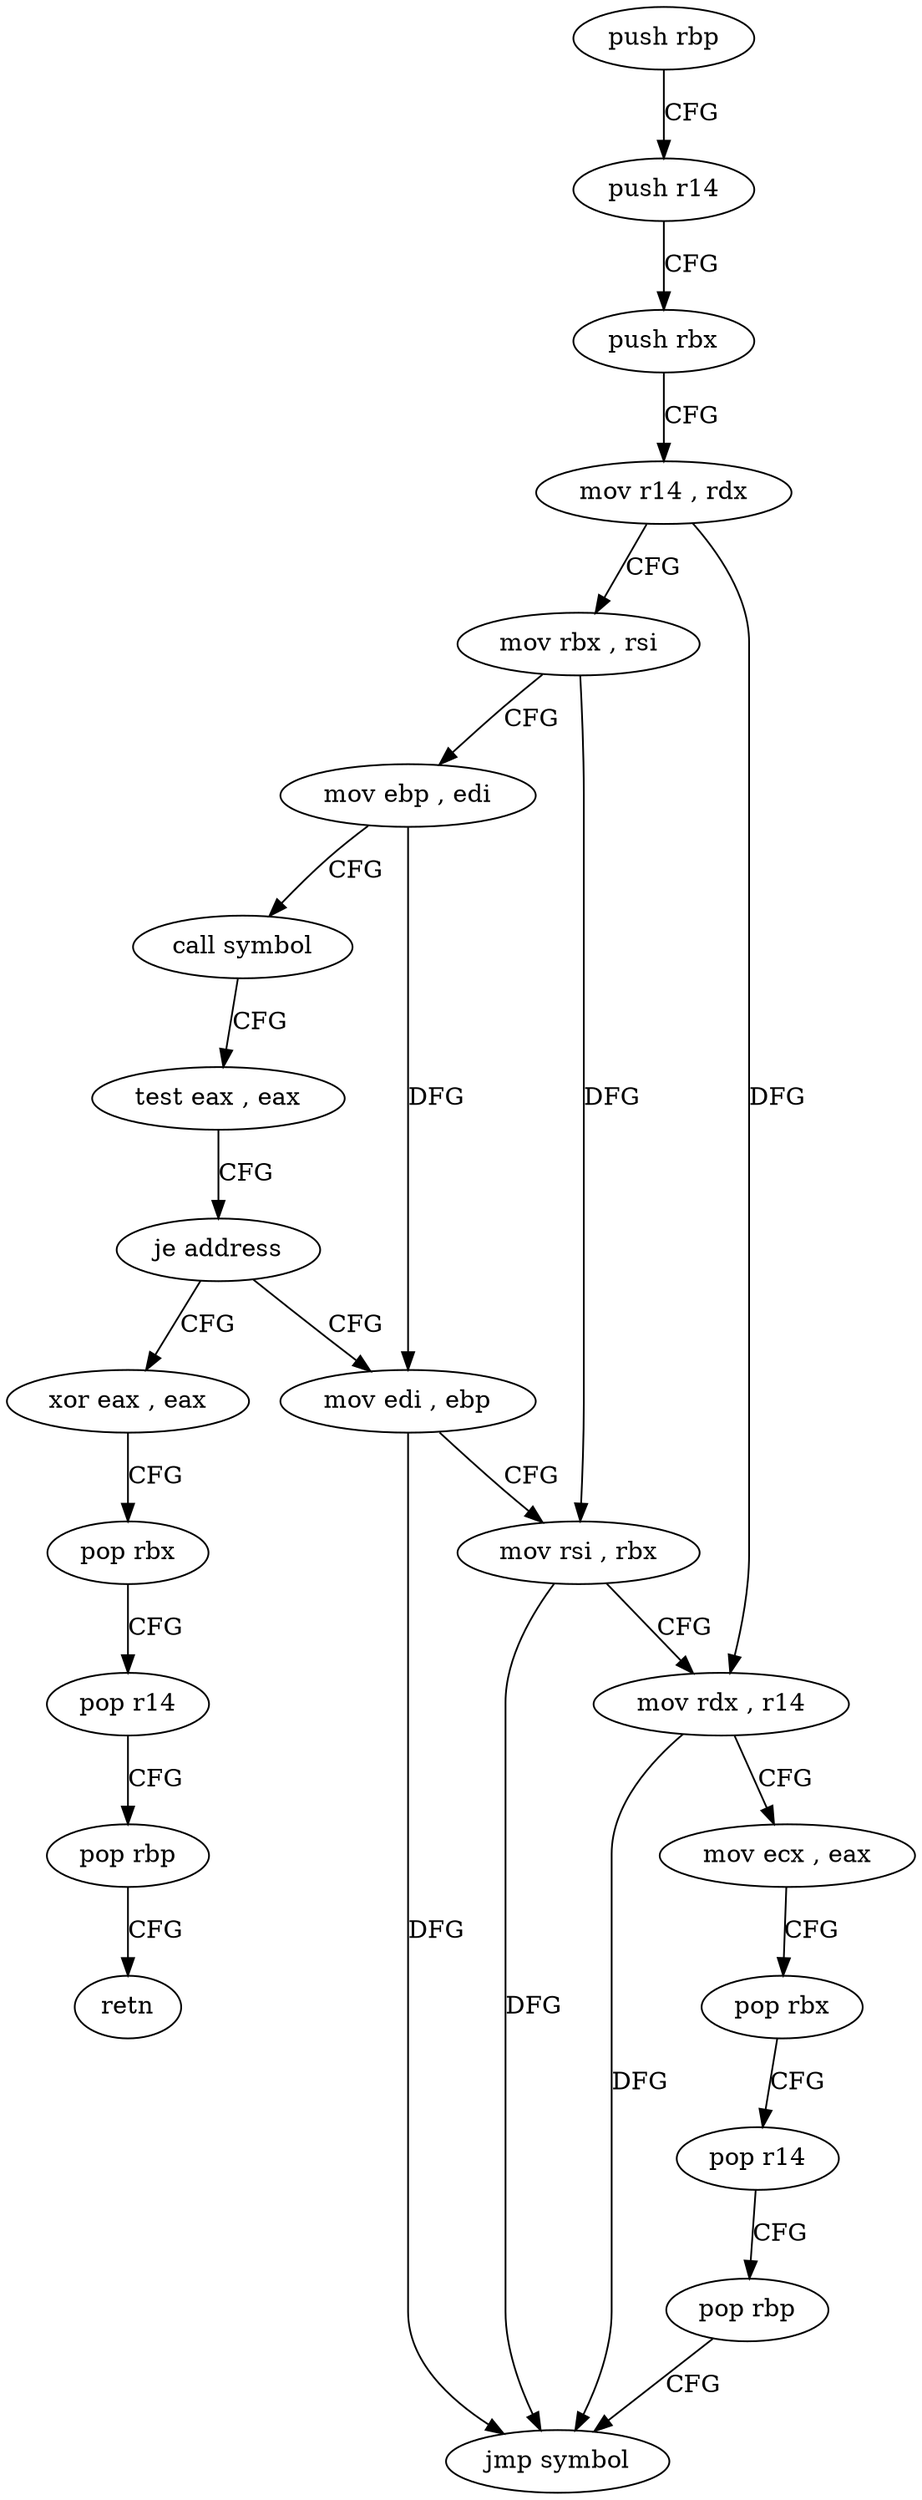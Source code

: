 digraph "func" {
"4238240" [label = "push rbp" ]
"4238241" [label = "push r14" ]
"4238243" [label = "push rbx" ]
"4238244" [label = "mov r14 , rdx" ]
"4238247" [label = "mov rbx , rsi" ]
"4238250" [label = "mov ebp , edi" ]
"4238252" [label = "call symbol" ]
"4238257" [label = "test eax , eax" ]
"4238259" [label = "je address" ]
"4238280" [label = "xor eax , eax" ]
"4238261" [label = "mov edi , ebp" ]
"4238282" [label = "pop rbx" ]
"4238283" [label = "pop r14" ]
"4238285" [label = "pop rbp" ]
"4238286" [label = "retn" ]
"4238263" [label = "mov rsi , rbx" ]
"4238266" [label = "mov rdx , r14" ]
"4238269" [label = "mov ecx , eax" ]
"4238271" [label = "pop rbx" ]
"4238272" [label = "pop r14" ]
"4238274" [label = "pop rbp" ]
"4238275" [label = "jmp symbol" ]
"4238240" -> "4238241" [ label = "CFG" ]
"4238241" -> "4238243" [ label = "CFG" ]
"4238243" -> "4238244" [ label = "CFG" ]
"4238244" -> "4238247" [ label = "CFG" ]
"4238244" -> "4238266" [ label = "DFG" ]
"4238247" -> "4238250" [ label = "CFG" ]
"4238247" -> "4238263" [ label = "DFG" ]
"4238250" -> "4238252" [ label = "CFG" ]
"4238250" -> "4238261" [ label = "DFG" ]
"4238252" -> "4238257" [ label = "CFG" ]
"4238257" -> "4238259" [ label = "CFG" ]
"4238259" -> "4238280" [ label = "CFG" ]
"4238259" -> "4238261" [ label = "CFG" ]
"4238280" -> "4238282" [ label = "CFG" ]
"4238261" -> "4238263" [ label = "CFG" ]
"4238261" -> "4238275" [ label = "DFG" ]
"4238282" -> "4238283" [ label = "CFG" ]
"4238283" -> "4238285" [ label = "CFG" ]
"4238285" -> "4238286" [ label = "CFG" ]
"4238263" -> "4238266" [ label = "CFG" ]
"4238263" -> "4238275" [ label = "DFG" ]
"4238266" -> "4238269" [ label = "CFG" ]
"4238266" -> "4238275" [ label = "DFG" ]
"4238269" -> "4238271" [ label = "CFG" ]
"4238271" -> "4238272" [ label = "CFG" ]
"4238272" -> "4238274" [ label = "CFG" ]
"4238274" -> "4238275" [ label = "CFG" ]
}
